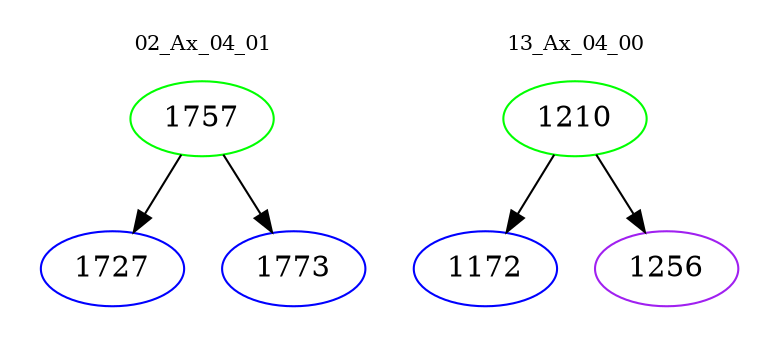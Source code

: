digraph{
subgraph cluster_0 {
color = white
label = "02_Ax_04_01";
fontsize=10;
T0_1757 [label="1757", color="green"]
T0_1757 -> T0_1727 [color="black"]
T0_1727 [label="1727", color="blue"]
T0_1757 -> T0_1773 [color="black"]
T0_1773 [label="1773", color="blue"]
}
subgraph cluster_1 {
color = white
label = "13_Ax_04_00";
fontsize=10;
T1_1210 [label="1210", color="green"]
T1_1210 -> T1_1172 [color="black"]
T1_1172 [label="1172", color="blue"]
T1_1210 -> T1_1256 [color="black"]
T1_1256 [label="1256", color="purple"]
}
}
